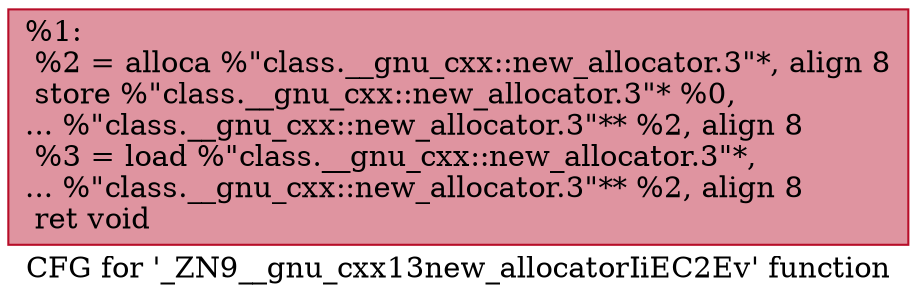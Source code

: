 digraph "CFG for '_ZN9__gnu_cxx13new_allocatorIiEC2Ev' function" {
	label="CFG for '_ZN9__gnu_cxx13new_allocatorIiEC2Ev' function";

	Node0x55a96eed1790 [shape=record,color="#b70d28ff", style=filled, fillcolor="#b70d2870",label="{%1:\l  %2 = alloca %\"class.__gnu_cxx::new_allocator.3\"*, align 8\l  store %\"class.__gnu_cxx::new_allocator.3\"* %0,\l... %\"class.__gnu_cxx::new_allocator.3\"** %2, align 8\l  %3 = load %\"class.__gnu_cxx::new_allocator.3\"*,\l... %\"class.__gnu_cxx::new_allocator.3\"** %2, align 8\l  ret void\l}"];
}
